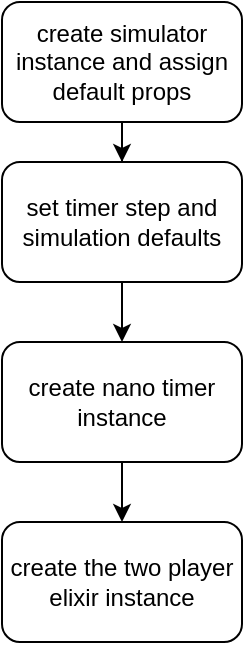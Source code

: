 <mxfile version="17.4.6" type="github">
  <diagram id="0EdzQCC7KpnHScNilkkj" name="Page-1">
    <mxGraphModel dx="1038" dy="579" grid="1" gridSize="10" guides="1" tooltips="1" connect="1" arrows="1" fold="1" page="1" pageScale="1" pageWidth="850" pageHeight="1100" math="0" shadow="0">
      <root>
        <mxCell id="0" />
        <mxCell id="1" parent="0" />
        <mxCell id="D1b4FFmhPCELhxLGmpMt-3" value="" style="edgeStyle=orthogonalEdgeStyle;rounded=0;orthogonalLoop=1;jettySize=auto;html=1;" edge="1" parent="1" source="D1b4FFmhPCELhxLGmpMt-1" target="D1b4FFmhPCELhxLGmpMt-2">
          <mxGeometry relative="1" as="geometry" />
        </mxCell>
        <mxCell id="D1b4FFmhPCELhxLGmpMt-1" value="create simulator instance and assign default props" style="rounded=1;whiteSpace=wrap;html=1;" vertex="1" parent="1">
          <mxGeometry x="320" y="80" width="120" height="60" as="geometry" />
        </mxCell>
        <mxCell id="D1b4FFmhPCELhxLGmpMt-5" value="" style="edgeStyle=orthogonalEdgeStyle;rounded=0;orthogonalLoop=1;jettySize=auto;html=1;" edge="1" parent="1" source="D1b4FFmhPCELhxLGmpMt-2" target="D1b4FFmhPCELhxLGmpMt-4">
          <mxGeometry relative="1" as="geometry" />
        </mxCell>
        <mxCell id="D1b4FFmhPCELhxLGmpMt-2" value="set timer step and simulation defaults" style="whiteSpace=wrap;html=1;rounded=1;" vertex="1" parent="1">
          <mxGeometry x="320" y="160" width="120" height="60" as="geometry" />
        </mxCell>
        <mxCell id="D1b4FFmhPCELhxLGmpMt-7" value="" style="edgeStyle=orthogonalEdgeStyle;rounded=0;orthogonalLoop=1;jettySize=auto;html=1;" edge="1" parent="1" source="D1b4FFmhPCELhxLGmpMt-4" target="D1b4FFmhPCELhxLGmpMt-6">
          <mxGeometry relative="1" as="geometry" />
        </mxCell>
        <mxCell id="D1b4FFmhPCELhxLGmpMt-4" value="create nano timer instance" style="whiteSpace=wrap;html=1;rounded=1;" vertex="1" parent="1">
          <mxGeometry x="320" y="250" width="120" height="60" as="geometry" />
        </mxCell>
        <mxCell id="D1b4FFmhPCELhxLGmpMt-6" value="create the two player elixir instance" style="whiteSpace=wrap;html=1;rounded=1;" vertex="1" parent="1">
          <mxGeometry x="320" y="340" width="120" height="60" as="geometry" />
        </mxCell>
      </root>
    </mxGraphModel>
  </diagram>
</mxfile>

